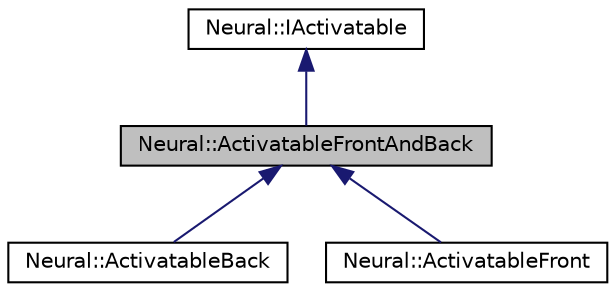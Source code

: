 digraph G
{
  edge [fontname="Helvetica",fontsize="10",labelfontname="Helvetica",labelfontsize="10"];
  node [fontname="Helvetica",fontsize="10",shape=record];
  Node1 [label="Neural::ActivatableFrontAndBack",height=0.2,width=0.4,color="black", fillcolor="grey75", style="filled" fontcolor="black"];
  Node2 -> Node1 [dir=back,color="midnightblue",fontsize="10",style="solid",fontname="Helvetica"];
  Node2 [label="Neural::IActivatable",height=0.2,width=0.4,color="black", fillcolor="white", style="filled",URL="$class_neural_1_1_i_activatable.html"];
  Node1 -> Node3 [dir=back,color="midnightblue",fontsize="10",style="solid",fontname="Helvetica"];
  Node3 [label="Neural::ActivatableBack",height=0.2,width=0.4,color="black", fillcolor="white", style="filled",URL="$class_neural_1_1_activatable_back.html"];
  Node1 -> Node4 [dir=back,color="midnightblue",fontsize="10",style="solid",fontname="Helvetica"];
  Node4 [label="Neural::ActivatableFront",height=0.2,width=0.4,color="black", fillcolor="white", style="filled",URL="$class_neural_1_1_activatable_front.html"];
}
